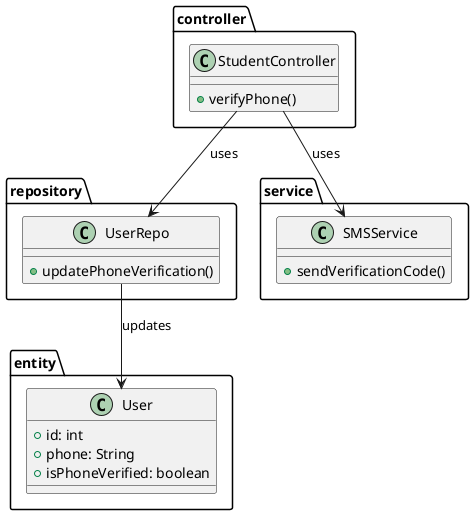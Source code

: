 ; filepath: /home/slightlywind/Repositories/Legacy/SWD392/class_diagrams/phone_verification.puml
@startuml
package controller {
    class StudentController {
        +verifyPhone()
    }
}

package repository {
    class UserRepo {
        +updatePhoneVerification()
    }
}

package service {
    class SMSService {
        +sendVerificationCode()
    }
}

package entity {
    class User {
        +id: int
        +phone: String
        +isPhoneVerified: boolean
    }
}

StudentController --> UserRepo : uses
StudentController --> SMSService : uses
UserRepo --> User : updates
@enduml